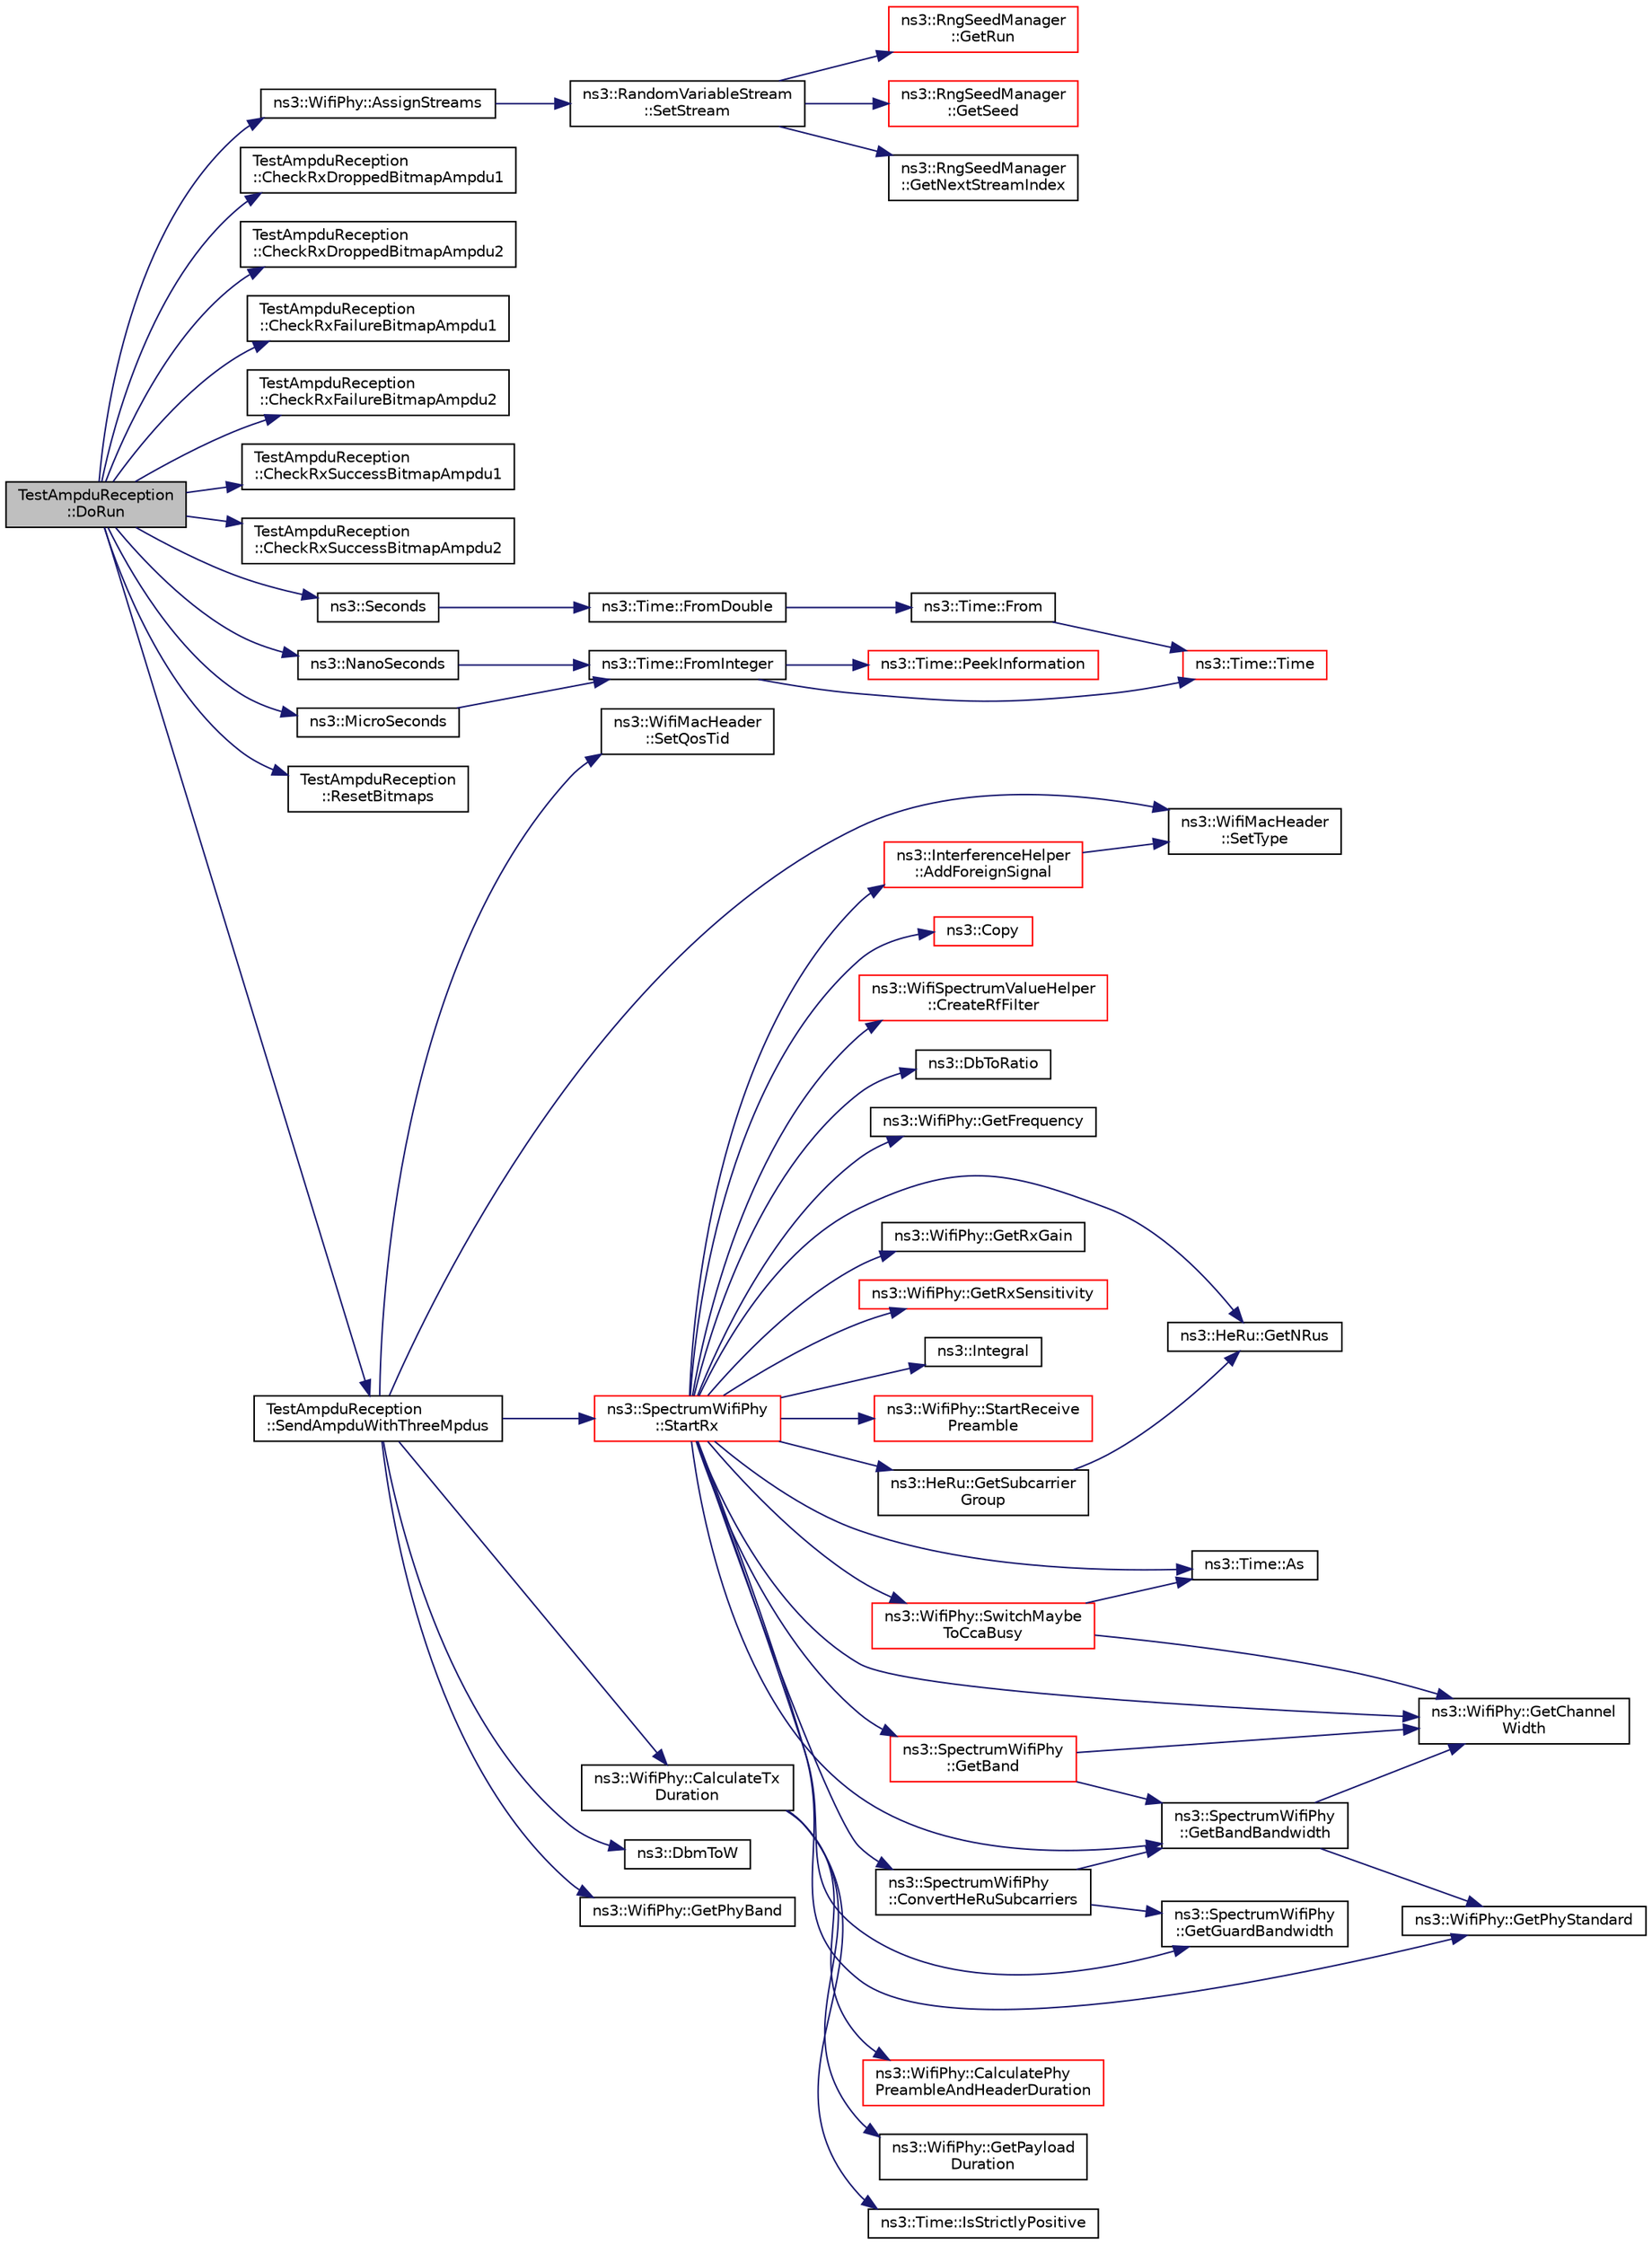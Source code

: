 digraph "TestAmpduReception::DoRun"
{
 // LATEX_PDF_SIZE
  edge [fontname="Helvetica",fontsize="10",labelfontname="Helvetica",labelfontsize="10"];
  node [fontname="Helvetica",fontsize="10",shape=record];
  rankdir="LR";
  Node1 [label="TestAmpduReception\l::DoRun",height=0.2,width=0.4,color="black", fillcolor="grey75", style="filled", fontcolor="black",tooltip="Implementation to actually run this TestCase."];
  Node1 -> Node2 [color="midnightblue",fontsize="10",style="solid",fontname="Helvetica"];
  Node2 [label="ns3::WifiPhy::AssignStreams",height=0.2,width=0.4,color="black", fillcolor="white", style="filled",URL="$classns3_1_1_wifi_phy.html#afb67fffd3cfed4a799b1c92544dc0b55",tooltip="Assign a fixed random variable stream number to the random variables used by this model."];
  Node2 -> Node3 [color="midnightblue",fontsize="10",style="solid",fontname="Helvetica"];
  Node3 [label="ns3::RandomVariableStream\l::SetStream",height=0.2,width=0.4,color="black", fillcolor="white", style="filled",URL="$classns3_1_1_random_variable_stream.html#add11aaf975607746b7e271d300659a94",tooltip="Specifies the stream number for the RngStream."];
  Node3 -> Node4 [color="midnightblue",fontsize="10",style="solid",fontname="Helvetica"];
  Node4 [label="ns3::RngSeedManager\l::GetNextStreamIndex",height=0.2,width=0.4,color="black", fillcolor="white", style="filled",URL="$classns3_1_1_rng_seed_manager.html#ac109366285260eb4c1e124862d2fd4ad",tooltip="Get the next automatically assigned stream index."];
  Node3 -> Node5 [color="midnightblue",fontsize="10",style="solid",fontname="Helvetica"];
  Node5 [label="ns3::RngSeedManager\l::GetRun",height=0.2,width=0.4,color="red", fillcolor="white", style="filled",URL="$classns3_1_1_rng_seed_manager.html#afaf1b845d2523df05ca341a930de24b3",tooltip="Get the current run number."];
  Node3 -> Node9 [color="midnightblue",fontsize="10",style="solid",fontname="Helvetica"];
  Node9 [label="ns3::RngSeedManager\l::GetSeed",height=0.2,width=0.4,color="red", fillcolor="white", style="filled",URL="$classns3_1_1_rng_seed_manager.html#a09f2d185f02aac599cd5a244c4b73ba5",tooltip="Get the current seed value which will be used by all subsequently instantiated RandomVariableStream o..."];
  Node1 -> Node10 [color="midnightblue",fontsize="10",style="solid",fontname="Helvetica"];
  Node10 [label="TestAmpduReception\l::CheckRxDroppedBitmapAmpdu1",height=0.2,width=0.4,color="black", fillcolor="white", style="filled",URL="$class_test_ampdu_reception.html#a2aab9c48b16833fe4a3e206f84dd0d7d",tooltip="Check the RX dropped bitmap for A-MPDU 1."];
  Node1 -> Node11 [color="midnightblue",fontsize="10",style="solid",fontname="Helvetica"];
  Node11 [label="TestAmpduReception\l::CheckRxDroppedBitmapAmpdu2",height=0.2,width=0.4,color="black", fillcolor="white", style="filled",URL="$class_test_ampdu_reception.html#af421a4b19dc405136bea6dd976fe9564",tooltip="Check the RX dropped bitmap for A-MPDU 2."];
  Node1 -> Node12 [color="midnightblue",fontsize="10",style="solid",fontname="Helvetica"];
  Node12 [label="TestAmpduReception\l::CheckRxFailureBitmapAmpdu1",height=0.2,width=0.4,color="black", fillcolor="white", style="filled",URL="$class_test_ampdu_reception.html#ae751f6f03b6fe02a3df6bebe17d6ef6e",tooltip="Check the RX failure bitmap for A-MPDU 1."];
  Node1 -> Node13 [color="midnightblue",fontsize="10",style="solid",fontname="Helvetica"];
  Node13 [label="TestAmpduReception\l::CheckRxFailureBitmapAmpdu2",height=0.2,width=0.4,color="black", fillcolor="white", style="filled",URL="$class_test_ampdu_reception.html#a83b47f1e9d2652f7fd76f5b5e4bbb971",tooltip="Check the RX failure bitmap for A-MPDU 2."];
  Node1 -> Node14 [color="midnightblue",fontsize="10",style="solid",fontname="Helvetica"];
  Node14 [label="TestAmpduReception\l::CheckRxSuccessBitmapAmpdu1",height=0.2,width=0.4,color="black", fillcolor="white", style="filled",URL="$class_test_ampdu_reception.html#ae5ce6f5b4e4d85f46b42ef1886e9b48c",tooltip="Check the RX success bitmap for A-MPDU 1."];
  Node1 -> Node15 [color="midnightblue",fontsize="10",style="solid",fontname="Helvetica"];
  Node15 [label="TestAmpduReception\l::CheckRxSuccessBitmapAmpdu2",height=0.2,width=0.4,color="black", fillcolor="white", style="filled",URL="$class_test_ampdu_reception.html#a18b705e20f7e5a055a0c00a77d606594",tooltip="Check the RX success bitmap for A-MPDU 2."];
  Node1 -> Node16 [color="midnightblue",fontsize="10",style="solid",fontname="Helvetica"];
  Node16 [label="ns3::MicroSeconds",height=0.2,width=0.4,color="black", fillcolor="white", style="filled",URL="$group__timecivil.html#ga17465a639c8d1464e76538afdd78a9f0",tooltip="Construct a Time in the indicated unit."];
  Node16 -> Node17 [color="midnightblue",fontsize="10",style="solid",fontname="Helvetica"];
  Node17 [label="ns3::Time::FromInteger",height=0.2,width=0.4,color="black", fillcolor="white", style="filled",URL="$classns3_1_1_time.html#a3e742c67b2764e75ff95f9b754d43fe9",tooltip="Create a Time equal to value in unit unit."];
  Node17 -> Node18 [color="midnightblue",fontsize="10",style="solid",fontname="Helvetica"];
  Node18 [label="ns3::Time::Time",height=0.2,width=0.4,color="red", fillcolor="white", style="filled",URL="$classns3_1_1_time.html#a8a39dc1b8cbbd7fe6d940e492d1b925e",tooltip="Default constructor, with value 0."];
  Node17 -> Node21 [color="midnightblue",fontsize="10",style="solid",fontname="Helvetica"];
  Node21 [label="ns3::Time::PeekInformation",height=0.2,width=0.4,color="red", fillcolor="white", style="filled",URL="$classns3_1_1_time.html#a0b023c55c20582aa7c1781aacf128034",tooltip="Get the Information record for timeUnit for the current Resolution."];
  Node1 -> Node26 [color="midnightblue",fontsize="10",style="solid",fontname="Helvetica"];
  Node26 [label="ns3::NanoSeconds",height=0.2,width=0.4,color="black", fillcolor="white", style="filled",URL="$group__timecivil.html#ga281d64bcb4dad96267d83c7688ec433f",tooltip="Construct a Time in the indicated unit."];
  Node26 -> Node17 [color="midnightblue",fontsize="10",style="solid",fontname="Helvetica"];
  Node1 -> Node27 [color="midnightblue",fontsize="10",style="solid",fontname="Helvetica"];
  Node27 [label="TestAmpduReception\l::ResetBitmaps",height=0.2,width=0.4,color="black", fillcolor="white", style="filled",URL="$class_test_ampdu_reception.html#abf09357985fd49e13d70e61031f2fe51",tooltip="Reset bitmaps function."];
  Node1 -> Node28 [color="midnightblue",fontsize="10",style="solid",fontname="Helvetica"];
  Node28 [label="ns3::Seconds",height=0.2,width=0.4,color="black", fillcolor="white", style="filled",URL="$group__timecivil.html#ga33c34b816f8ff6628e33d5c8e9713b9e",tooltip="Construct a Time in the indicated unit."];
  Node28 -> Node24 [color="midnightblue",fontsize="10",style="solid",fontname="Helvetica"];
  Node24 [label="ns3::Time::FromDouble",height=0.2,width=0.4,color="black", fillcolor="white", style="filled",URL="$classns3_1_1_time.html#a60e845f4a74e62495b86356afe604cb4",tooltip="Create a Time equal to value in unit unit."];
  Node24 -> Node25 [color="midnightblue",fontsize="10",style="solid",fontname="Helvetica"];
  Node25 [label="ns3::Time::From",height=0.2,width=0.4,color="black", fillcolor="white", style="filled",URL="$classns3_1_1_time.html#a34e4acc13d0e08cc8cb9cd3b838b9baf",tooltip="Create a Time in the current unit."];
  Node25 -> Node18 [color="midnightblue",fontsize="10",style="solid",fontname="Helvetica"];
  Node1 -> Node29 [color="midnightblue",fontsize="10",style="solid",fontname="Helvetica"];
  Node29 [label="TestAmpduReception\l::SendAmpduWithThreeMpdus",height=0.2,width=0.4,color="black", fillcolor="white", style="filled",URL="$class_test_ampdu_reception.html#a78da8669fb854461af9b5b26362d65f2",tooltip="Send A-MPDU with 3 MPDUs of different size (i-th MSDU will have 100 bytes more than (i-1)-th)."];
  Node29 -> Node30 [color="midnightblue",fontsize="10",style="solid",fontname="Helvetica"];
  Node30 [label="ns3::WifiPhy::CalculateTx\lDuration",height=0.2,width=0.4,color="black", fillcolor="white", style="filled",URL="$classns3_1_1_wifi_phy.html#ab05d00f449ae33a33eb7a5bc2a6a5cc5",tooltip=" "];
  Node30 -> Node31 [color="midnightblue",fontsize="10",style="solid",fontname="Helvetica"];
  Node31 [label="ns3::WifiPhy::CalculatePhy\lPreambleAndHeaderDuration",height=0.2,width=0.4,color="red", fillcolor="white", style="filled",URL="$classns3_1_1_wifi_phy.html#a1793e6110ca3623131def396f487c11d",tooltip=" "];
  Node30 -> Node52 [color="midnightblue",fontsize="10",style="solid",fontname="Helvetica"];
  Node52 [label="ns3::WifiPhy::GetPayload\lDuration",height=0.2,width=0.4,color="black", fillcolor="white", style="filled",URL="$classns3_1_1_wifi_phy.html#a94ebbcb2b53ed10974ebf34a234b4bb6",tooltip=" "];
  Node30 -> Node53 [color="midnightblue",fontsize="10",style="solid",fontname="Helvetica"];
  Node53 [label="ns3::Time::IsStrictlyPositive",height=0.2,width=0.4,color="black", fillcolor="white", style="filled",URL="$classns3_1_1_time.html#a0d01aeab2308df799ea2f340d816d4c5",tooltip="Exactly equivalent to t > 0."];
  Node29 -> Node54 [color="midnightblue",fontsize="10",style="solid",fontname="Helvetica"];
  Node54 [label="ns3::DbmToW",height=0.2,width=0.4,color="black", fillcolor="white", style="filled",URL="$namespacens3.html#a5004264c5648328a038debee4aaddf0e",tooltip="Convert from dBm to Watts."];
  Node29 -> Node55 [color="midnightblue",fontsize="10",style="solid",fontname="Helvetica"];
  Node55 [label="ns3::WifiPhy::GetPhyBand",height=0.2,width=0.4,color="black", fillcolor="white", style="filled",URL="$classns3_1_1_wifi_phy.html#a2b02fa39810ecab33690e7a83660964f",tooltip="Get the configured Wi-Fi band."];
  Node29 -> Node56 [color="midnightblue",fontsize="10",style="solid",fontname="Helvetica"];
  Node56 [label="ns3::WifiMacHeader\l::SetQosTid",height=0.2,width=0.4,color="black", fillcolor="white", style="filled",URL="$classns3_1_1_wifi_mac_header.html#a84a98932f5b66cca86bdfaa9cb1bcf7b",tooltip="Set the TID for the QoS header."];
  Node29 -> Node57 [color="midnightblue",fontsize="10",style="solid",fontname="Helvetica"];
  Node57 [label="ns3::WifiMacHeader\l::SetType",height=0.2,width=0.4,color="black", fillcolor="white", style="filled",URL="$classns3_1_1_wifi_mac_header.html#a71172371f11f1cfcb3912bb03134c285",tooltip="Set Type/Subtype values with the correct values depending on the given type."];
  Node29 -> Node58 [color="midnightblue",fontsize="10",style="solid",fontname="Helvetica"];
  Node58 [label="ns3::SpectrumWifiPhy\l::StartRx",height=0.2,width=0.4,color="red", fillcolor="white", style="filled",URL="$classns3_1_1_spectrum_wifi_phy.html#aead1ebdbaf59361928cd6ffa7abc3161",tooltip="Input method for delivering a signal from the spectrum channel and low-level PHY interface to this Sp..."];
  Node58 -> Node59 [color="midnightblue",fontsize="10",style="solid",fontname="Helvetica"];
  Node59 [label="ns3::InterferenceHelper\l::AddForeignSignal",height=0.2,width=0.4,color="red", fillcolor="white", style="filled",URL="$classns3_1_1_interference_helper.html#a7266c7d6c1f2eabe7bcc08a98a5e9331",tooltip="Add a non-Wifi signal to interference helper."];
  Node59 -> Node57 [color="midnightblue",fontsize="10",style="solid",fontname="Helvetica"];
  Node58 -> Node65 [color="midnightblue",fontsize="10",style="solid",fontname="Helvetica"];
  Node65 [label="ns3::Time::As",height=0.2,width=0.4,color="black", fillcolor="white", style="filled",URL="$classns3_1_1_time.html#ad5198e31c2512226ca0e58b31fad7fd0",tooltip="Attach a unit to a Time, to facilitate output in a specific unit."];
  Node58 -> Node66 [color="midnightblue",fontsize="10",style="solid",fontname="Helvetica"];
  Node66 [label="ns3::SpectrumWifiPhy\l::ConvertHeRuSubcarriers",height=0.2,width=0.4,color="black", fillcolor="white", style="filled",URL="$classns3_1_1_spectrum_wifi_phy.html#aff1f13df5cb050725a5bca70ad7455d3",tooltip=" "];
  Node66 -> Node67 [color="midnightblue",fontsize="10",style="solid",fontname="Helvetica"];
  Node67 [label="ns3::SpectrumWifiPhy\l::GetBandBandwidth",height=0.2,width=0.4,color="black", fillcolor="white", style="filled",URL="$classns3_1_1_spectrum_wifi_phy.html#a41a29304f5453abfbc59872f6725aa56",tooltip=" "];
  Node67 -> Node68 [color="midnightblue",fontsize="10",style="solid",fontname="Helvetica"];
  Node68 [label="ns3::WifiPhy::GetChannel\lWidth",height=0.2,width=0.4,color="black", fillcolor="white", style="filled",URL="$classns3_1_1_wifi_phy.html#af55a96fc67e724abd99aeaeab826187f",tooltip=" "];
  Node67 -> Node69 [color="midnightblue",fontsize="10",style="solid",fontname="Helvetica"];
  Node69 [label="ns3::WifiPhy::GetPhyStandard",height=0.2,width=0.4,color="black", fillcolor="white", style="filled",URL="$classns3_1_1_wifi_phy.html#a74592831f3eccb4d570a0e3d82940817",tooltip="Get the configured Wi-Fi standard."];
  Node66 -> Node70 [color="midnightblue",fontsize="10",style="solid",fontname="Helvetica"];
  Node70 [label="ns3::SpectrumWifiPhy\l::GetGuardBandwidth",height=0.2,width=0.4,color="black", fillcolor="white", style="filled",URL="$classns3_1_1_spectrum_wifi_phy.html#a47d771005e6886bc1ec0d4bbe4f433ba",tooltip=" "];
  Node58 -> Node71 [color="midnightblue",fontsize="10",style="solid",fontname="Helvetica"];
  Node71 [label="ns3::Copy",height=0.2,width=0.4,color="red", fillcolor="white", style="filled",URL="$namespacens3.html#a952d99f6d759fee74dda19f308451bc1",tooltip="Return a deep copy of a Ptr."];
  Node58 -> Node73 [color="midnightblue",fontsize="10",style="solid",fontname="Helvetica"];
  Node73 [label="ns3::WifiSpectrumValueHelper\l::CreateRfFilter",height=0.2,width=0.4,color="red", fillcolor="white", style="filled",URL="$classns3_1_1_wifi_spectrum_value_helper.html#af9baff9dc6d17faa49304680616fd327",tooltip="Create a spectral density corresponding to the RF filter."];
  Node58 -> Node80 [color="midnightblue",fontsize="10",style="solid",fontname="Helvetica"];
  Node80 [label="ns3::DbToRatio",height=0.2,width=0.4,color="black", fillcolor="white", style="filled",URL="$namespacens3.html#ad82c32f157b4f17d3165d6565697b64d",tooltip="Convert from dB to ratio."];
  Node58 -> Node81 [color="midnightblue",fontsize="10",style="solid",fontname="Helvetica"];
  Node81 [label="ns3::SpectrumWifiPhy\l::GetBand",height=0.2,width=0.4,color="red", fillcolor="white", style="filled",URL="$classns3_1_1_spectrum_wifi_phy.html#a5d5b3b3a00a0e571cd51b62dab5790db",tooltip="Get the start band index and the stop band index for a given band."];
  Node81 -> Node67 [color="midnightblue",fontsize="10",style="solid",fontname="Helvetica"];
  Node81 -> Node68 [color="midnightblue",fontsize="10",style="solid",fontname="Helvetica"];
  Node58 -> Node67 [color="midnightblue",fontsize="10",style="solid",fontname="Helvetica"];
  Node58 -> Node68 [color="midnightblue",fontsize="10",style="solid",fontname="Helvetica"];
  Node58 -> Node84 [color="midnightblue",fontsize="10",style="solid",fontname="Helvetica"];
  Node84 [label="ns3::WifiPhy::GetFrequency",height=0.2,width=0.4,color="black", fillcolor="white", style="filled",URL="$classns3_1_1_wifi_phy.html#afca470e272ec5c3126da63c0a6102f4c",tooltip=" "];
  Node58 -> Node70 [color="midnightblue",fontsize="10",style="solid",fontname="Helvetica"];
  Node58 -> Node87 [color="midnightblue",fontsize="10",style="solid",fontname="Helvetica"];
  Node87 [label="ns3::HeRu::GetNRus",height=0.2,width=0.4,color="black", fillcolor="white", style="filled",URL="$classns3_1_1_he_ru.html#a71cc57e71a9a37d652fcd25ab9d5140b",tooltip="Get the number of distinct RUs of the given type (number of tones) available in a HE PPDU of the give..."];
  Node58 -> Node69 [color="midnightblue",fontsize="10",style="solid",fontname="Helvetica"];
  Node58 -> Node90 [color="midnightblue",fontsize="10",style="solid",fontname="Helvetica"];
  Node90 [label="ns3::WifiPhy::GetRxGain",height=0.2,width=0.4,color="black", fillcolor="white", style="filled",URL="$classns3_1_1_wifi_phy.html#ab7e2d1d8eacfce01a5504d3d4c97476f",tooltip="Return the reception gain (dB)."];
  Node58 -> Node91 [color="midnightblue",fontsize="10",style="solid",fontname="Helvetica"];
  Node91 [label="ns3::WifiPhy::GetRxSensitivity",height=0.2,width=0.4,color="red", fillcolor="white", style="filled",URL="$classns3_1_1_wifi_phy.html#acc8eba804fc3b0118fc483954f665e22",tooltip="Return the receive sensitivity threshold (dBm)."];
  Node58 -> Node88 [color="midnightblue",fontsize="10",style="solid",fontname="Helvetica"];
  Node88 [label="ns3::HeRu::GetSubcarrier\lGroup",height=0.2,width=0.4,color="black", fillcolor="white", style="filled",URL="$classns3_1_1_he_ru.html#ab43abc3c32eedf5644070f3c9bb5b57e",tooltip="Get the subcarrier group of the RU having the given index among all the RUs of the given type (number..."];
  Node88 -> Node87 [color="midnightblue",fontsize="10",style="solid",fontname="Helvetica"];
  Node58 -> Node93 [color="midnightblue",fontsize="10",style="solid",fontname="Helvetica"];
  Node93 [label="ns3::Integral",height=0.2,width=0.4,color="black", fillcolor="white", style="filled",URL="$namespacens3.html#a3dd3817567502f8bc77b04e47134c070",tooltip=" "];
  Node58 -> Node94 [color="midnightblue",fontsize="10",style="solid",fontname="Helvetica"];
  Node94 [label="ns3::WifiPhy::StartReceive\lPreamble",height=0.2,width=0.4,color="red", fillcolor="white", style="filled",URL="$classns3_1_1_wifi_phy.html#af931f42dfd80e57d56822a021b13f9a7",tooltip="Start receiving the PHY preamble of a PPDU (i.e."];
  Node58 -> Node293 [color="midnightblue",fontsize="10",style="solid",fontname="Helvetica"];
  Node293 [label="ns3::WifiPhy::SwitchMaybe\lToCcaBusy",height=0.2,width=0.4,color="red", fillcolor="white", style="filled",URL="$classns3_1_1_wifi_phy.html#a75f5905e356d1cdff251043fa10c158e",tooltip="Check if PHY state should move to CCA busy state based on current state of interference tracker."];
  Node293 -> Node65 [color="midnightblue",fontsize="10",style="solid",fontname="Helvetica"];
  Node293 -> Node68 [color="midnightblue",fontsize="10",style="solid",fontname="Helvetica"];
}
